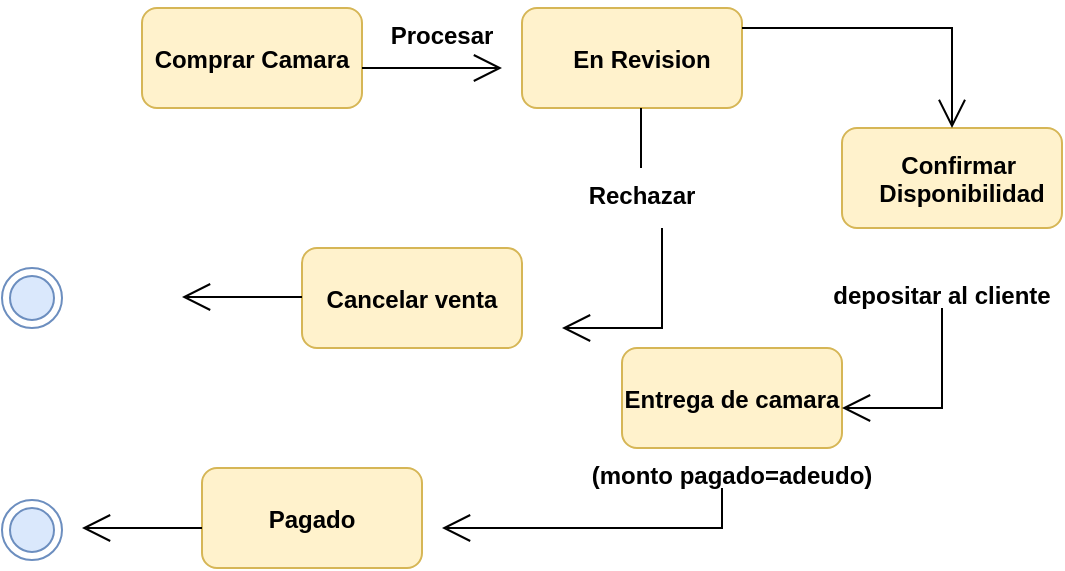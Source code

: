 <mxfile version="20.0.1" type="device"><diagram id="7PxLnLN90bZ24ppLrQuz" name="Page-1"><mxGraphModel dx="523" dy="421" grid="1" gridSize="10" guides="1" tooltips="1" connect="1" arrows="1" fold="1" page="1" pageScale="1" pageWidth="827" pageHeight="1169" math="0" shadow="0"><root><mxCell id="0"/><mxCell id="1" parent="0"/><mxCell id="LPUKOHyGyW-lwHaN7TjI-1" value="" style="rounded=1;whiteSpace=wrap;html=1;fillColor=#fff2cc;strokeColor=#d6b656;" vertex="1" parent="1"><mxGeometry x="170" y="80" width="110" height="50" as="geometry"/></mxCell><mxCell id="LPUKOHyGyW-lwHaN7TjI-2" value="" style="rounded=1;whiteSpace=wrap;html=1;fillColor=#fff2cc;strokeColor=#d6b656;" vertex="1" parent="1"><mxGeometry x="360" y="80" width="110" height="50" as="geometry"/></mxCell><mxCell id="LPUKOHyGyW-lwHaN7TjI-3" value="" style="rounded=1;whiteSpace=wrap;html=1;fillColor=#fff2cc;strokeColor=#d6b656;" vertex="1" parent="1"><mxGeometry x="520" y="140" width="110" height="50" as="geometry"/></mxCell><mxCell id="LPUKOHyGyW-lwHaN7TjI-4" value="" style="rounded=1;whiteSpace=wrap;html=1;fillColor=#fff2cc;strokeColor=#d6b656;" vertex="1" parent="1"><mxGeometry x="250" y="200" width="110" height="50" as="geometry"/></mxCell><mxCell id="LPUKOHyGyW-lwHaN7TjI-5" value="" style="rounded=1;whiteSpace=wrap;html=1;fillColor=#fff2cc;strokeColor=#d6b656;" vertex="1" parent="1"><mxGeometry x="410" y="250" width="110" height="50" as="geometry"/></mxCell><mxCell id="LPUKOHyGyW-lwHaN7TjI-6" value="" style="rounded=1;whiteSpace=wrap;html=1;fillColor=#fff2cc;strokeColor=#d6b656;" vertex="1" parent="1"><mxGeometry x="200" y="310" width="110" height="50" as="geometry"/></mxCell><mxCell id="LPUKOHyGyW-lwHaN7TjI-7" value="Comprar Camara" style="text;align=center;fontStyle=1;verticalAlign=middle;spacingLeft=3;spacingRight=3;strokeColor=none;rotatable=0;points=[[0,0.5],[1,0.5]];portConstraint=eastwest;" vertex="1" parent="1"><mxGeometry x="185" y="92" width="80" height="26" as="geometry"/></mxCell><mxCell id="LPUKOHyGyW-lwHaN7TjI-8" value="En Revision" style="text;align=center;fontStyle=1;verticalAlign=middle;spacingLeft=3;spacingRight=3;rotatable=0;points=[[0,0.5],[1,0.5]];portConstraint=eastwest;" vertex="1" parent="1"><mxGeometry x="380" y="92" width="80" height="26" as="geometry"/></mxCell><mxCell id="LPUKOHyGyW-lwHaN7TjI-9" value="Cancelar venta" style="text;align=center;fontStyle=1;verticalAlign=middle;spacingLeft=3;spacingRight=3;strokeColor=none;rotatable=0;points=[[0,0.5],[1,0.5]];portConstraint=eastwest;" vertex="1" parent="1"><mxGeometry x="265" y="212" width="80" height="26" as="geometry"/></mxCell><mxCell id="LPUKOHyGyW-lwHaN7TjI-10" value="Confirmar &#10;Disponibilidad" style="text;align=center;fontStyle=1;verticalAlign=middle;spacingLeft=3;spacingRight=3;rotatable=0;points=[[0,0.5],[1,0.5]];portConstraint=eastwest;" vertex="1" parent="1"><mxGeometry x="540" y="152" width="80" height="26" as="geometry"/></mxCell><mxCell id="LPUKOHyGyW-lwHaN7TjI-11" value="Entrega de camara" style="text;align=center;fontStyle=1;verticalAlign=middle;spacingLeft=3;spacingRight=3;strokeColor=none;rotatable=0;points=[[0,0.5],[1,0.5]];portConstraint=eastwest;" vertex="1" parent="1"><mxGeometry x="425" y="262" width="80" height="26" as="geometry"/></mxCell><mxCell id="LPUKOHyGyW-lwHaN7TjI-12" value="Pagado" style="text;align=center;fontStyle=1;verticalAlign=middle;spacingLeft=3;spacingRight=3;strokeColor=none;rotatable=0;points=[[0,0.5],[1,0.5]];portConstraint=eastwest;" vertex="1" parent="1"><mxGeometry x="215" y="322" width="80" height="26" as="geometry"/></mxCell><mxCell id="LPUKOHyGyW-lwHaN7TjI-13" value="" style="endArrow=open;endFill=1;endSize=12;html=1;rounded=0;" edge="1" parent="1"><mxGeometry width="160" relative="1" as="geometry"><mxPoint x="280" y="110" as="sourcePoint"/><mxPoint x="350" y="110" as="targetPoint"/></mxGeometry></mxCell><mxCell id="LPUKOHyGyW-lwHaN7TjI-14" value="Procesar" style="text;align=center;fontStyle=1;verticalAlign=middle;spacingLeft=3;spacingRight=3;strokeColor=none;rotatable=0;points=[[0,0.5],[1,0.5]];portConstraint=eastwest;" vertex="1" parent="1"><mxGeometry x="280" y="80" width="80" height="26" as="geometry"/></mxCell><mxCell id="LPUKOHyGyW-lwHaN7TjI-15" value="" style="endArrow=open;endFill=1;endSize=12;html=1;rounded=0;entryX=0.5;entryY=0;entryDx=0;entryDy=0;" edge="1" parent="1" target="LPUKOHyGyW-lwHaN7TjI-3"><mxGeometry width="160" relative="1" as="geometry"><mxPoint x="490" y="90" as="sourcePoint"/><mxPoint x="650" y="90" as="targetPoint"/><Array as="points"><mxPoint x="470" y="90"/><mxPoint x="575" y="90"/></Array></mxGeometry></mxCell><mxCell id="LPUKOHyGyW-lwHaN7TjI-16" value="" style="endArrow=open;endFill=1;endSize=12;html=1;rounded=0;" edge="1" parent="1"><mxGeometry width="160" relative="1" as="geometry"><mxPoint x="460" y="330" as="sourcePoint"/><mxPoint x="320" y="340" as="targetPoint"/><Array as="points"><mxPoint x="460" y="330"/><mxPoint x="460" y="320"/><mxPoint x="460" y="340"/></Array></mxGeometry></mxCell><mxCell id="LPUKOHyGyW-lwHaN7TjI-17" value="Rechazar" style="text;align=center;fontStyle=1;verticalAlign=middle;spacingLeft=3;spacingRight=3;strokeColor=none;rotatable=0;points=[[0,0.5],[1,0.5]];portConstraint=eastwest;" vertex="1" parent="1"><mxGeometry x="380" y="160" width="80" height="26" as="geometry"/></mxCell><mxCell id="LPUKOHyGyW-lwHaN7TjI-18" value="" style="endArrow=none;html=1;rounded=0;" edge="1" parent="1"><mxGeometry width="50" height="50" relative="1" as="geometry"><mxPoint x="419.5" y="160" as="sourcePoint"/><mxPoint x="419.5" y="130" as="targetPoint"/></mxGeometry></mxCell><mxCell id="LPUKOHyGyW-lwHaN7TjI-19" value="" style="endArrow=open;endFill=1;endSize=12;html=1;rounded=0;" edge="1" parent="1"><mxGeometry width="160" relative="1" as="geometry"><mxPoint x="570" y="240" as="sourcePoint"/><mxPoint x="520" y="280" as="targetPoint"/><Array as="points"><mxPoint x="570" y="240"/><mxPoint x="570" y="230"/><mxPoint x="570" y="280"/></Array></mxGeometry></mxCell><mxCell id="LPUKOHyGyW-lwHaN7TjI-20" value="depositar al cliente" style="text;align=center;fontStyle=1;verticalAlign=middle;spacingLeft=3;spacingRight=3;strokeColor=none;rotatable=0;points=[[0,0.5],[1,0.5]];portConstraint=eastwest;" vertex="1" parent="1"><mxGeometry x="530" y="210" width="80" height="26" as="geometry"/></mxCell><mxCell id="LPUKOHyGyW-lwHaN7TjI-21" value="" style="endArrow=open;endFill=1;endSize=12;html=1;rounded=0;" edge="1" parent="1"><mxGeometry width="160" relative="1" as="geometry"><mxPoint x="430" y="200" as="sourcePoint"/><mxPoint x="380" y="240" as="targetPoint"/><Array as="points"><mxPoint x="430" y="200"/><mxPoint x="430" y="190"/><mxPoint x="430" y="240"/></Array></mxGeometry></mxCell><mxCell id="LPUKOHyGyW-lwHaN7TjI-22" value="(monto pagado=adeudo)" style="text;align=center;fontStyle=1;verticalAlign=middle;spacingLeft=3;spacingRight=3;strokeColor=none;rotatable=0;points=[[0,0.5],[1,0.5]];portConstraint=eastwest;" vertex="1" parent="1"><mxGeometry x="425" y="300" width="80" height="26" as="geometry"/></mxCell><mxCell id="LPUKOHyGyW-lwHaN7TjI-23" value="" style="endArrow=open;endFill=1;endSize=12;html=1;rounded=0;" edge="1" parent="1"><mxGeometry width="160" relative="1" as="geometry"><mxPoint x="250" y="224.5" as="sourcePoint"/><mxPoint x="190" y="224.5" as="targetPoint"/></mxGeometry></mxCell><mxCell id="LPUKOHyGyW-lwHaN7TjI-24" value="" style="endArrow=open;endFill=1;endSize=12;html=1;rounded=0;" edge="1" parent="1"><mxGeometry width="160" relative="1" as="geometry"><mxPoint x="200" y="340" as="sourcePoint"/><mxPoint x="140" y="340" as="targetPoint"/></mxGeometry></mxCell><mxCell id="LPUKOHyGyW-lwHaN7TjI-25" value="" style="ellipse;html=1;shape=endState;fillColor=#dae8fc;strokeColor=#6c8ebf;" vertex="1" parent="1"><mxGeometry x="100" y="326" width="30" height="30" as="geometry"/></mxCell><mxCell id="LPUKOHyGyW-lwHaN7TjI-26" value="" style="ellipse;html=1;shape=endState;fillColor=#dae8fc;strokeColor=#6c8ebf;" vertex="1" parent="1"><mxGeometry x="100" y="210" width="30" height="30" as="geometry"/></mxCell></root></mxGraphModel></diagram></mxfile>